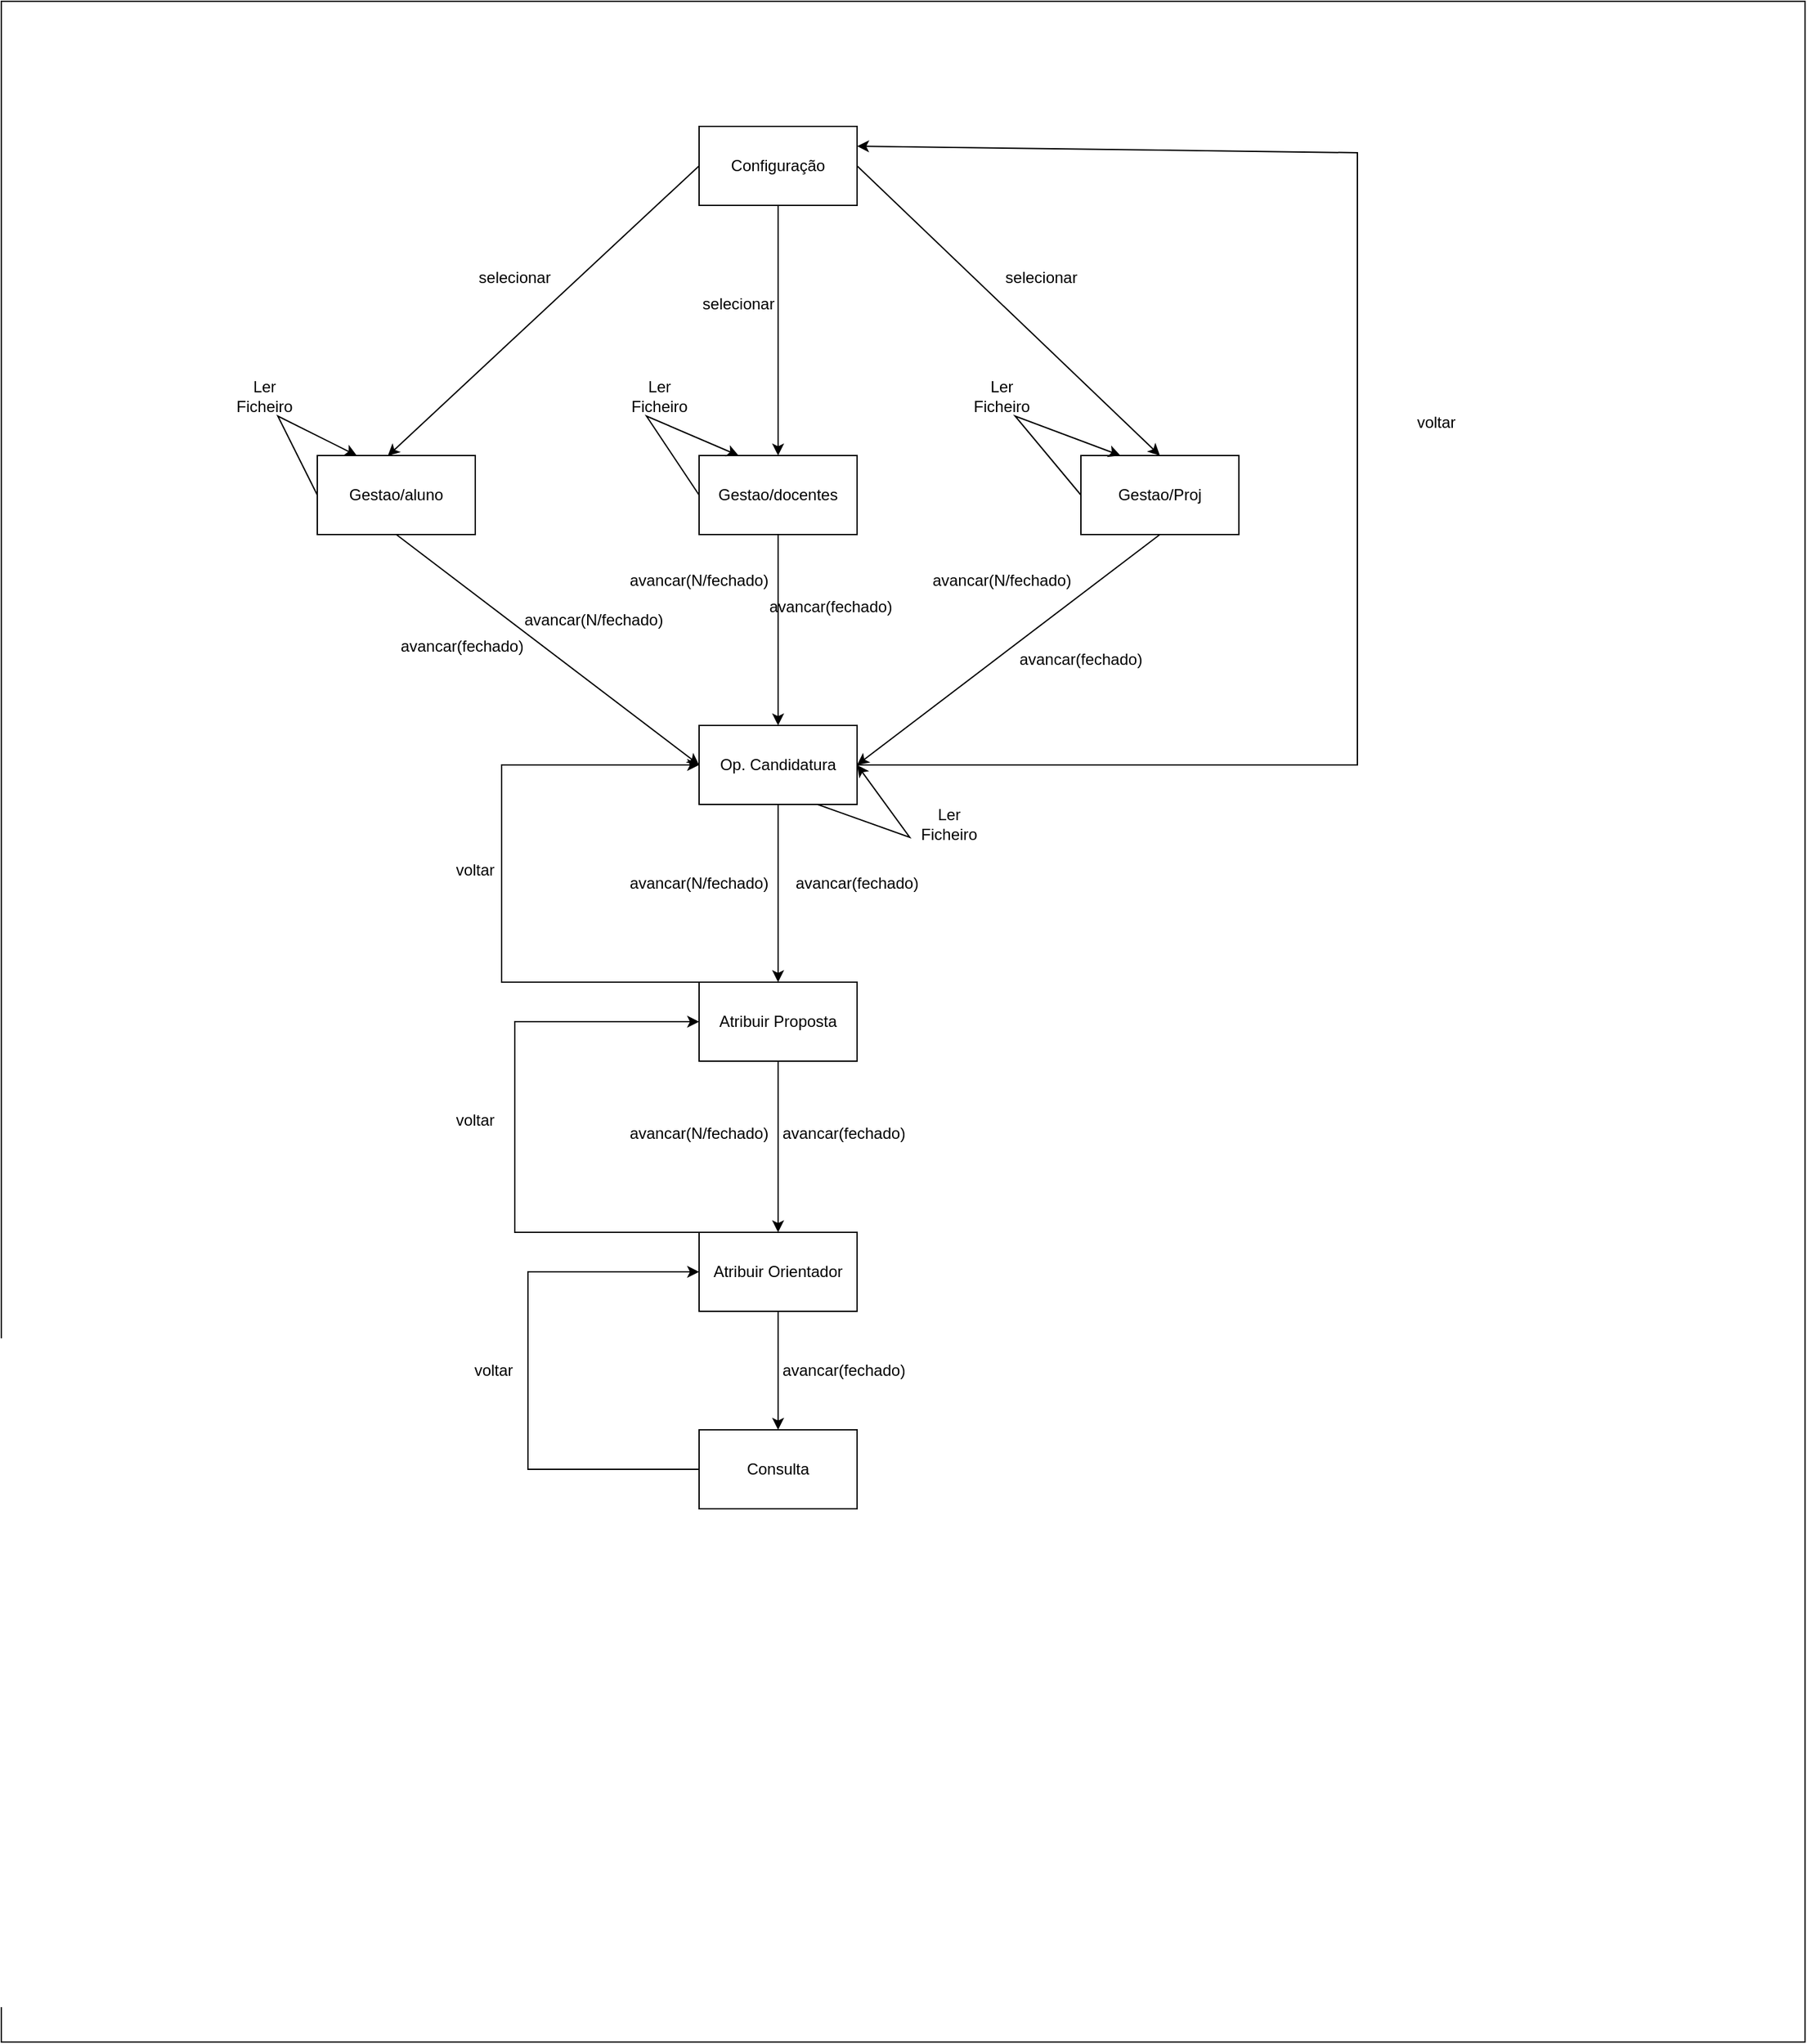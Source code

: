 <mxfile version="17.4.5" type="device"><diagram id="9KdZXLMUn5FB5k6ml8dd" name="Page-1"><mxGraphModel dx="1422" dy="1973" grid="1" gridSize="10" guides="1" tooltips="1" connect="1" arrows="1" fold="1" page="1" pageScale="1" pageWidth="827" pageHeight="1169" math="0" shadow="0"><root><mxCell id="0"/><mxCell id="1" parent="0"/><mxCell id="K5X1_AgQvr283brL0KL2-1" value="" style="rounded=0;whiteSpace=wrap;html=1;" parent="1" vertex="1"><mxGeometry x="10" y="-25" width="1370" height="1550" as="geometry"/></mxCell><mxCell id="K5X1_AgQvr283brL0KL2-2" value="Configuração" style="rounded=0;whiteSpace=wrap;html=1;" parent="1" vertex="1"><mxGeometry x="540" y="70" width="120" height="60" as="geometry"/></mxCell><mxCell id="K5X1_AgQvr283brL0KL2-3" value="Gestao/aluno" style="rounded=0;whiteSpace=wrap;html=1;" parent="1" vertex="1"><mxGeometry x="250" y="320" width="120" height="60" as="geometry"/></mxCell><mxCell id="K5X1_AgQvr283brL0KL2-4" value="Op. Candidatura" style="rounded=0;whiteSpace=wrap;html=1;" parent="1" vertex="1"><mxGeometry x="540" y="525" width="120" height="60" as="geometry"/></mxCell><mxCell id="K5X1_AgQvr283brL0KL2-5" value="Atribuir Proposta" style="rounded=0;whiteSpace=wrap;html=1;" parent="1" vertex="1"><mxGeometry x="540" y="720" width="120" height="60" as="geometry"/></mxCell><mxCell id="K5X1_AgQvr283brL0KL2-6" value="Gestao/Proj" style="rounded=0;whiteSpace=wrap;html=1;" parent="1" vertex="1"><mxGeometry x="830" y="320" width="120" height="60" as="geometry"/></mxCell><mxCell id="K5X1_AgQvr283brL0KL2-7" value="Atribuir Orientador" style="rounded=0;whiteSpace=wrap;html=1;" parent="1" vertex="1"><mxGeometry x="540" y="910" width="120" height="60" as="geometry"/></mxCell><mxCell id="K5X1_AgQvr283brL0KL2-8" value="Gestao/docentes" style="rounded=0;whiteSpace=wrap;html=1;" parent="1" vertex="1"><mxGeometry x="540" y="320" width="120" height="60" as="geometry"/></mxCell><mxCell id="K5X1_AgQvr283brL0KL2-9" value="Consulta" style="rounded=0;whiteSpace=wrap;html=1;" parent="1" vertex="1"><mxGeometry x="540" y="1060" width="120" height="60" as="geometry"/></mxCell><mxCell id="K5X1_AgQvr283brL0KL2-10" value="" style="endArrow=classic;html=1;rounded=0;exitX=0;exitY=0.5;exitDx=0;exitDy=0;entryX=0.446;entryY=0.005;entryDx=0;entryDy=0;entryPerimeter=0;" parent="1" source="K5X1_AgQvr283brL0KL2-2" target="K5X1_AgQvr283brL0KL2-3" edge="1"><mxGeometry width="50" height="50" relative="1" as="geometry"><mxPoint x="450" y="210" as="sourcePoint"/><mxPoint x="500" y="160" as="targetPoint"/></mxGeometry></mxCell><mxCell id="K5X1_AgQvr283brL0KL2-11" value="" style="endArrow=classic;html=1;rounded=0;exitX=0.5;exitY=1;exitDx=0;exitDy=0;entryX=0.5;entryY=0;entryDx=0;entryDy=0;" parent="1" source="K5X1_AgQvr283brL0KL2-2" target="K5X1_AgQvr283brL0KL2-8" edge="1"><mxGeometry width="50" height="50" relative="1" as="geometry"><mxPoint x="606.48" y="170" as="sourcePoint"/><mxPoint x="370" y="390.3" as="targetPoint"/></mxGeometry></mxCell><mxCell id="K5X1_AgQvr283brL0KL2-12" value="" style="endArrow=classic;html=1;rounded=0;exitX=1;exitY=0.5;exitDx=0;exitDy=0;entryX=0.5;entryY=0;entryDx=0;entryDy=0;" parent="1" source="K5X1_AgQvr283brL0KL2-2" target="K5X1_AgQvr283brL0KL2-6" edge="1"><mxGeometry width="50" height="50" relative="1" as="geometry"><mxPoint x="1016.48" y="120" as="sourcePoint"/><mxPoint x="780" y="340.3" as="targetPoint"/></mxGeometry></mxCell><mxCell id="K5X1_AgQvr283brL0KL2-13" value="" style="endArrow=classic;html=1;rounded=0;exitX=0.5;exitY=1;exitDx=0;exitDy=0;entryX=0.5;entryY=0;entryDx=0;entryDy=0;" parent="1" source="K5X1_AgQvr283brL0KL2-8" target="K5X1_AgQvr283brL0KL2-4" edge="1"><mxGeometry width="50" height="50" relative="1" as="geometry"><mxPoint x="590" y="410" as="sourcePoint"/><mxPoint x="590" y="600" as="targetPoint"/></mxGeometry></mxCell><mxCell id="K5X1_AgQvr283brL0KL2-14" value="" style="endArrow=classic;html=1;rounded=0;exitX=0.5;exitY=1;exitDx=0;exitDy=0;entryX=0;entryY=0.5;entryDx=0;entryDy=0;" parent="1" source="K5X1_AgQvr283brL0KL2-3" target="K5X1_AgQvr283brL0KL2-4" edge="1"><mxGeometry width="50" height="50" relative="1" as="geometry"><mxPoint x="330" y="390" as="sourcePoint"/><mxPoint x="330" y="535" as="targetPoint"/></mxGeometry></mxCell><mxCell id="K5X1_AgQvr283brL0KL2-15" value="" style="endArrow=classic;html=1;rounded=0;exitX=0.5;exitY=1;exitDx=0;exitDy=0;entryX=1;entryY=0.5;entryDx=0;entryDy=0;" parent="1" source="K5X1_AgQvr283brL0KL2-6" target="K5X1_AgQvr283brL0KL2-4" edge="1"><mxGeometry width="50" height="50" relative="1" as="geometry"><mxPoint x="800" y="410" as="sourcePoint"/><mxPoint x="1030" y="585" as="targetPoint"/></mxGeometry></mxCell><mxCell id="K5X1_AgQvr283brL0KL2-16" value="" style="endArrow=classic;html=1;rounded=0;exitX=0.5;exitY=1;exitDx=0;exitDy=0;entryX=0.5;entryY=0;entryDx=0;entryDy=0;" parent="1" source="K5X1_AgQvr283brL0KL2-4" target="K5X1_AgQvr283brL0KL2-5" edge="1"><mxGeometry width="50" height="50" relative="1" as="geometry"><mxPoint x="590" y="575" as="sourcePoint"/><mxPoint x="590" y="720" as="targetPoint"/></mxGeometry></mxCell><mxCell id="K5X1_AgQvr283brL0KL2-17" value="" style="endArrow=classic;html=1;rounded=0;exitX=0.5;exitY=1;exitDx=0;exitDy=0;entryX=0.5;entryY=0;entryDx=0;entryDy=0;" parent="1" source="K5X1_AgQvr283brL0KL2-5" target="K5X1_AgQvr283brL0KL2-7" edge="1"><mxGeometry width="50" height="50" relative="1" as="geometry"><mxPoint x="599.41" y="820" as="sourcePoint"/><mxPoint x="599" y="910" as="targetPoint"/></mxGeometry></mxCell><mxCell id="K5X1_AgQvr283brL0KL2-18" value="" style="endArrow=classic;html=1;rounded=0;exitX=0.5;exitY=1;exitDx=0;exitDy=0;entryX=0.5;entryY=0;entryDx=0;entryDy=0;" parent="1" source="K5X1_AgQvr283brL0KL2-7" target="K5X1_AgQvr283brL0KL2-9" edge="1"><mxGeometry width="50" height="50" relative="1" as="geometry"><mxPoint x="570" y="1010" as="sourcePoint"/><mxPoint x="570" y="1140" as="targetPoint"/></mxGeometry></mxCell><mxCell id="K5X1_AgQvr283brL0KL2-19" value="selecionar" style="text;html=1;strokeColor=none;fillColor=none;align=center;verticalAlign=middle;whiteSpace=wrap;rounded=0;" parent="1" vertex="1"><mxGeometry x="370" y="170" width="60" height="30" as="geometry"/></mxCell><mxCell id="K5X1_AgQvr283brL0KL2-20" value="selecionar" style="text;html=1;strokeColor=none;fillColor=none;align=center;verticalAlign=middle;whiteSpace=wrap;rounded=0;" parent="1" vertex="1"><mxGeometry x="540" y="190" width="60" height="30" as="geometry"/></mxCell><mxCell id="K5X1_AgQvr283brL0KL2-21" value="selecionar" style="text;html=1;strokeColor=none;fillColor=none;align=center;verticalAlign=middle;whiteSpace=wrap;rounded=0;" parent="1" vertex="1"><mxGeometry x="770" y="170" width="60" height="30" as="geometry"/></mxCell><mxCell id="K5X1_AgQvr283brL0KL2-22" value="avancar(fechado)" style="text;html=1;strokeColor=none;fillColor=none;align=center;verticalAlign=middle;whiteSpace=wrap;rounded=0;" parent="1" vertex="1"><mxGeometry x="800" y="460" width="60" height="30" as="geometry"/></mxCell><mxCell id="K5X1_AgQvr283brL0KL2-23" value="avancar(fechado)" style="text;html=1;strokeColor=none;fillColor=none;align=center;verticalAlign=middle;whiteSpace=wrap;rounded=0;" parent="1" vertex="1"><mxGeometry x="610" y="420" width="60" height="30" as="geometry"/></mxCell><mxCell id="K5X1_AgQvr283brL0KL2-24" value="avancar(fechado)" style="text;html=1;strokeColor=none;fillColor=none;align=center;verticalAlign=middle;whiteSpace=wrap;rounded=0;" parent="1" vertex="1"><mxGeometry x="330" y="450" width="60" height="30" as="geometry"/></mxCell><mxCell id="K5X1_AgQvr283brL0KL2-25" value="avancar(fechado)" style="text;html=1;strokeColor=none;fillColor=none;align=center;verticalAlign=middle;whiteSpace=wrap;rounded=0;" parent="1" vertex="1"><mxGeometry x="630" y="630" width="60" height="30" as="geometry"/></mxCell><mxCell id="K5X1_AgQvr283brL0KL2-26" value="avancar(fechado)" style="text;html=1;strokeColor=none;fillColor=none;align=center;verticalAlign=middle;whiteSpace=wrap;rounded=0;" parent="1" vertex="1"><mxGeometry x="620" y="820" width="60" height="30" as="geometry"/></mxCell><mxCell id="K5X1_AgQvr283brL0KL2-27" value="avancar(fechado)" style="text;html=1;strokeColor=none;fillColor=none;align=center;verticalAlign=middle;whiteSpace=wrap;rounded=0;" parent="1" vertex="1"><mxGeometry x="620" y="1000" width="60" height="30" as="geometry"/></mxCell><mxCell id="K5X1_AgQvr283brL0KL2-28" value="avancar(N/fechado)" style="text;html=1;strokeColor=none;fillColor=none;align=center;verticalAlign=middle;whiteSpace=wrap;rounded=0;" parent="1" vertex="1"><mxGeometry x="430" y="430" width="60" height="30" as="geometry"/></mxCell><mxCell id="K5X1_AgQvr283brL0KL2-29" value="avancar(N/fechado)" style="text;html=1;strokeColor=none;fillColor=none;align=center;verticalAlign=middle;whiteSpace=wrap;rounded=0;" parent="1" vertex="1"><mxGeometry x="510" y="400" width="60" height="30" as="geometry"/></mxCell><mxCell id="K5X1_AgQvr283brL0KL2-30" value="avancar(N/fechado)" style="text;html=1;strokeColor=none;fillColor=none;align=center;verticalAlign=middle;whiteSpace=wrap;rounded=0;" parent="1" vertex="1"><mxGeometry x="740" y="400" width="60" height="30" as="geometry"/></mxCell><mxCell id="K5X1_AgQvr283brL0KL2-31" value="avancar(N/fechado)" style="text;html=1;strokeColor=none;fillColor=none;align=center;verticalAlign=middle;whiteSpace=wrap;rounded=0;" parent="1" vertex="1"><mxGeometry x="510" y="630" width="60" height="30" as="geometry"/></mxCell><mxCell id="K5X1_AgQvr283brL0KL2-32" value="avancar(N/fechado)" style="text;html=1;strokeColor=none;fillColor=none;align=center;verticalAlign=middle;whiteSpace=wrap;rounded=0;" parent="1" vertex="1"><mxGeometry x="510" y="820" width="60" height="30" as="geometry"/></mxCell><mxCell id="K5X1_AgQvr283brL0KL2-34" value="" style="endArrow=classic;html=1;rounded=0;entryX=0;entryY=0.5;entryDx=0;entryDy=0;exitX=0;exitY=0.5;exitDx=0;exitDy=0;" parent="1" source="K5X1_AgQvr283brL0KL2-9" target="K5X1_AgQvr283brL0KL2-7" edge="1"><mxGeometry width="50" height="50" relative="1" as="geometry"><mxPoint x="400" y="1110" as="sourcePoint"/><mxPoint x="450" y="1060" as="targetPoint"/><Array as="points"><mxPoint x="410" y="1090"/><mxPoint x="410" y="940"/></Array></mxGeometry></mxCell><mxCell id="K5X1_AgQvr283brL0KL2-36" value="" style="endArrow=classic;html=1;rounded=0;entryX=0;entryY=0.5;entryDx=0;entryDy=0;exitX=0;exitY=0;exitDx=0;exitDy=0;" parent="1" source="K5X1_AgQvr283brL0KL2-7" target="K5X1_AgQvr283brL0KL2-5" edge="1"><mxGeometry width="50" height="50" relative="1" as="geometry"><mxPoint x="530" y="900" as="sourcePoint"/><mxPoint x="530" y="750" as="targetPoint"/><Array as="points"><mxPoint x="400" y="910"/><mxPoint x="400" y="750"/></Array></mxGeometry></mxCell><mxCell id="K5X1_AgQvr283brL0KL2-37" value="" style="endArrow=classic;html=1;rounded=0;entryX=0;entryY=0.5;entryDx=0;entryDy=0;exitX=0;exitY=0;exitDx=0;exitDy=0;" parent="1" source="K5X1_AgQvr283brL0KL2-5" target="K5X1_AgQvr283brL0KL2-4" edge="1"><mxGeometry width="50" height="50" relative="1" as="geometry"><mxPoint x="500" y="730" as="sourcePoint"/><mxPoint x="500" y="570" as="targetPoint"/><Array as="points"><mxPoint x="390" y="720"/><mxPoint x="390" y="555"/></Array></mxGeometry></mxCell><mxCell id="K5X1_AgQvr283brL0KL2-50" value="voltar" style="text;html=1;strokeColor=none;fillColor=none;align=center;verticalAlign=middle;whiteSpace=wrap;rounded=0;" parent="1" vertex="1"><mxGeometry x="340" y="620" width="60" height="30" as="geometry"/></mxCell><mxCell id="K5X1_AgQvr283brL0KL2-51" value="voltar" style="text;html=1;strokeColor=none;fillColor=none;align=center;verticalAlign=middle;whiteSpace=wrap;rounded=0;" parent="1" vertex="1"><mxGeometry x="340" y="810" width="60" height="30" as="geometry"/></mxCell><mxCell id="K5X1_AgQvr283brL0KL2-52" value="voltar" style="text;html=1;strokeColor=none;fillColor=none;align=center;verticalAlign=middle;whiteSpace=wrap;rounded=0;" parent="1" vertex="1"><mxGeometry x="354" y="1000" width="60" height="30" as="geometry"/></mxCell><mxCell id="5FaEl5x4l35ibADM9EI4-1" value="" style="endArrow=classic;html=1;rounded=0;exitX=1;exitY=0.5;exitDx=0;exitDy=0;entryX=1;entryY=0.25;entryDx=0;entryDy=0;" edge="1" parent="1" source="K5X1_AgQvr283brL0KL2-4" target="K5X1_AgQvr283brL0KL2-2"><mxGeometry width="50" height="50" relative="1" as="geometry"><mxPoint x="880" y="590" as="sourcePoint"/><mxPoint x="930" y="540" as="targetPoint"/><Array as="points"><mxPoint x="1040" y="555"/><mxPoint x="1040" y="90"/></Array></mxGeometry></mxCell><mxCell id="5FaEl5x4l35ibADM9EI4-2" value="voltar" style="text;html=1;strokeColor=none;fillColor=none;align=center;verticalAlign=middle;whiteSpace=wrap;rounded=0;" vertex="1" parent="1"><mxGeometry x="1070" y="280" width="60" height="30" as="geometry"/></mxCell><mxCell id="5FaEl5x4l35ibADM9EI4-3" value="" style="endArrow=classic;html=1;rounded=0;exitX=0;exitY=0.5;exitDx=0;exitDy=0;entryX=0.25;entryY=0;entryDx=0;entryDy=0;" edge="1" parent="1" source="K5X1_AgQvr283brL0KL2-3" target="K5X1_AgQvr283brL0KL2-3"><mxGeometry width="50" height="50" relative="1" as="geometry"><mxPoint x="110" y="320" as="sourcePoint"/><mxPoint x="160" y="270" as="targetPoint"/><Array as="points"><mxPoint x="220" y="290"/></Array></mxGeometry></mxCell><mxCell id="5FaEl5x4l35ibADM9EI4-4" value="Ler Ficheiro" style="text;html=1;strokeColor=none;fillColor=none;align=center;verticalAlign=middle;whiteSpace=wrap;rounded=0;" vertex="1" parent="1"><mxGeometry x="180" y="260" width="60" height="30" as="geometry"/></mxCell><mxCell id="5FaEl5x4l35ibADM9EI4-5" value="" style="endArrow=classic;html=1;rounded=0;exitX=0;exitY=0.5;exitDx=0;exitDy=0;entryX=0.25;entryY=0;entryDx=0;entryDy=0;" edge="1" parent="1" source="K5X1_AgQvr283brL0KL2-8" target="K5X1_AgQvr283brL0KL2-8"><mxGeometry width="50" height="50" relative="1" as="geometry"><mxPoint x="530" y="350" as="sourcePoint"/><mxPoint x="560" y="320" as="targetPoint"/><Array as="points"><mxPoint x="500" y="290"/></Array></mxGeometry></mxCell><mxCell id="5FaEl5x4l35ibADM9EI4-7" value="Ler Ficheiro" style="text;html=1;strokeColor=none;fillColor=none;align=center;verticalAlign=middle;whiteSpace=wrap;rounded=0;" vertex="1" parent="1"><mxGeometry x="480" y="260" width="60" height="30" as="geometry"/></mxCell><mxCell id="5FaEl5x4l35ibADM9EI4-8" value="" style="endArrow=classic;html=1;rounded=0;exitX=0;exitY=0.5;exitDx=0;exitDy=0;entryX=0.25;entryY=0;entryDx=0;entryDy=0;" edge="1" parent="1" source="K5X1_AgQvr283brL0KL2-6" target="K5X1_AgQvr283brL0KL2-6"><mxGeometry width="50" height="50" relative="1" as="geometry"><mxPoint x="810" y="340" as="sourcePoint"/><mxPoint x="840" y="310" as="targetPoint"/><Array as="points"><mxPoint x="780" y="290"/></Array></mxGeometry></mxCell><mxCell id="5FaEl5x4l35ibADM9EI4-9" value="Ler Ficheiro" style="text;html=1;strokeColor=none;fillColor=none;align=center;verticalAlign=middle;whiteSpace=wrap;rounded=0;" vertex="1" parent="1"><mxGeometry x="740" y="260" width="60" height="30" as="geometry"/></mxCell><mxCell id="5FaEl5x4l35ibADM9EI4-10" value="" style="endArrow=classic;html=1;rounded=0;exitX=0.75;exitY=1;exitDx=0;exitDy=0;entryX=1;entryY=0.5;entryDx=0;entryDy=0;" edge="1" parent="1" source="K5X1_AgQvr283brL0KL2-4" target="K5X1_AgQvr283brL0KL2-4"><mxGeometry width="50" height="50" relative="1" as="geometry"><mxPoint x="750" y="670" as="sourcePoint"/><mxPoint x="800" y="620" as="targetPoint"/><Array as="points"><mxPoint x="700" y="610"/></Array></mxGeometry></mxCell><mxCell id="5FaEl5x4l35ibADM9EI4-11" value="Ler Ficheiro" style="text;html=1;strokeColor=none;fillColor=none;align=center;verticalAlign=middle;whiteSpace=wrap;rounded=0;" vertex="1" parent="1"><mxGeometry x="700" y="585" width="60" height="30" as="geometry"/></mxCell></root></mxGraphModel></diagram></mxfile>